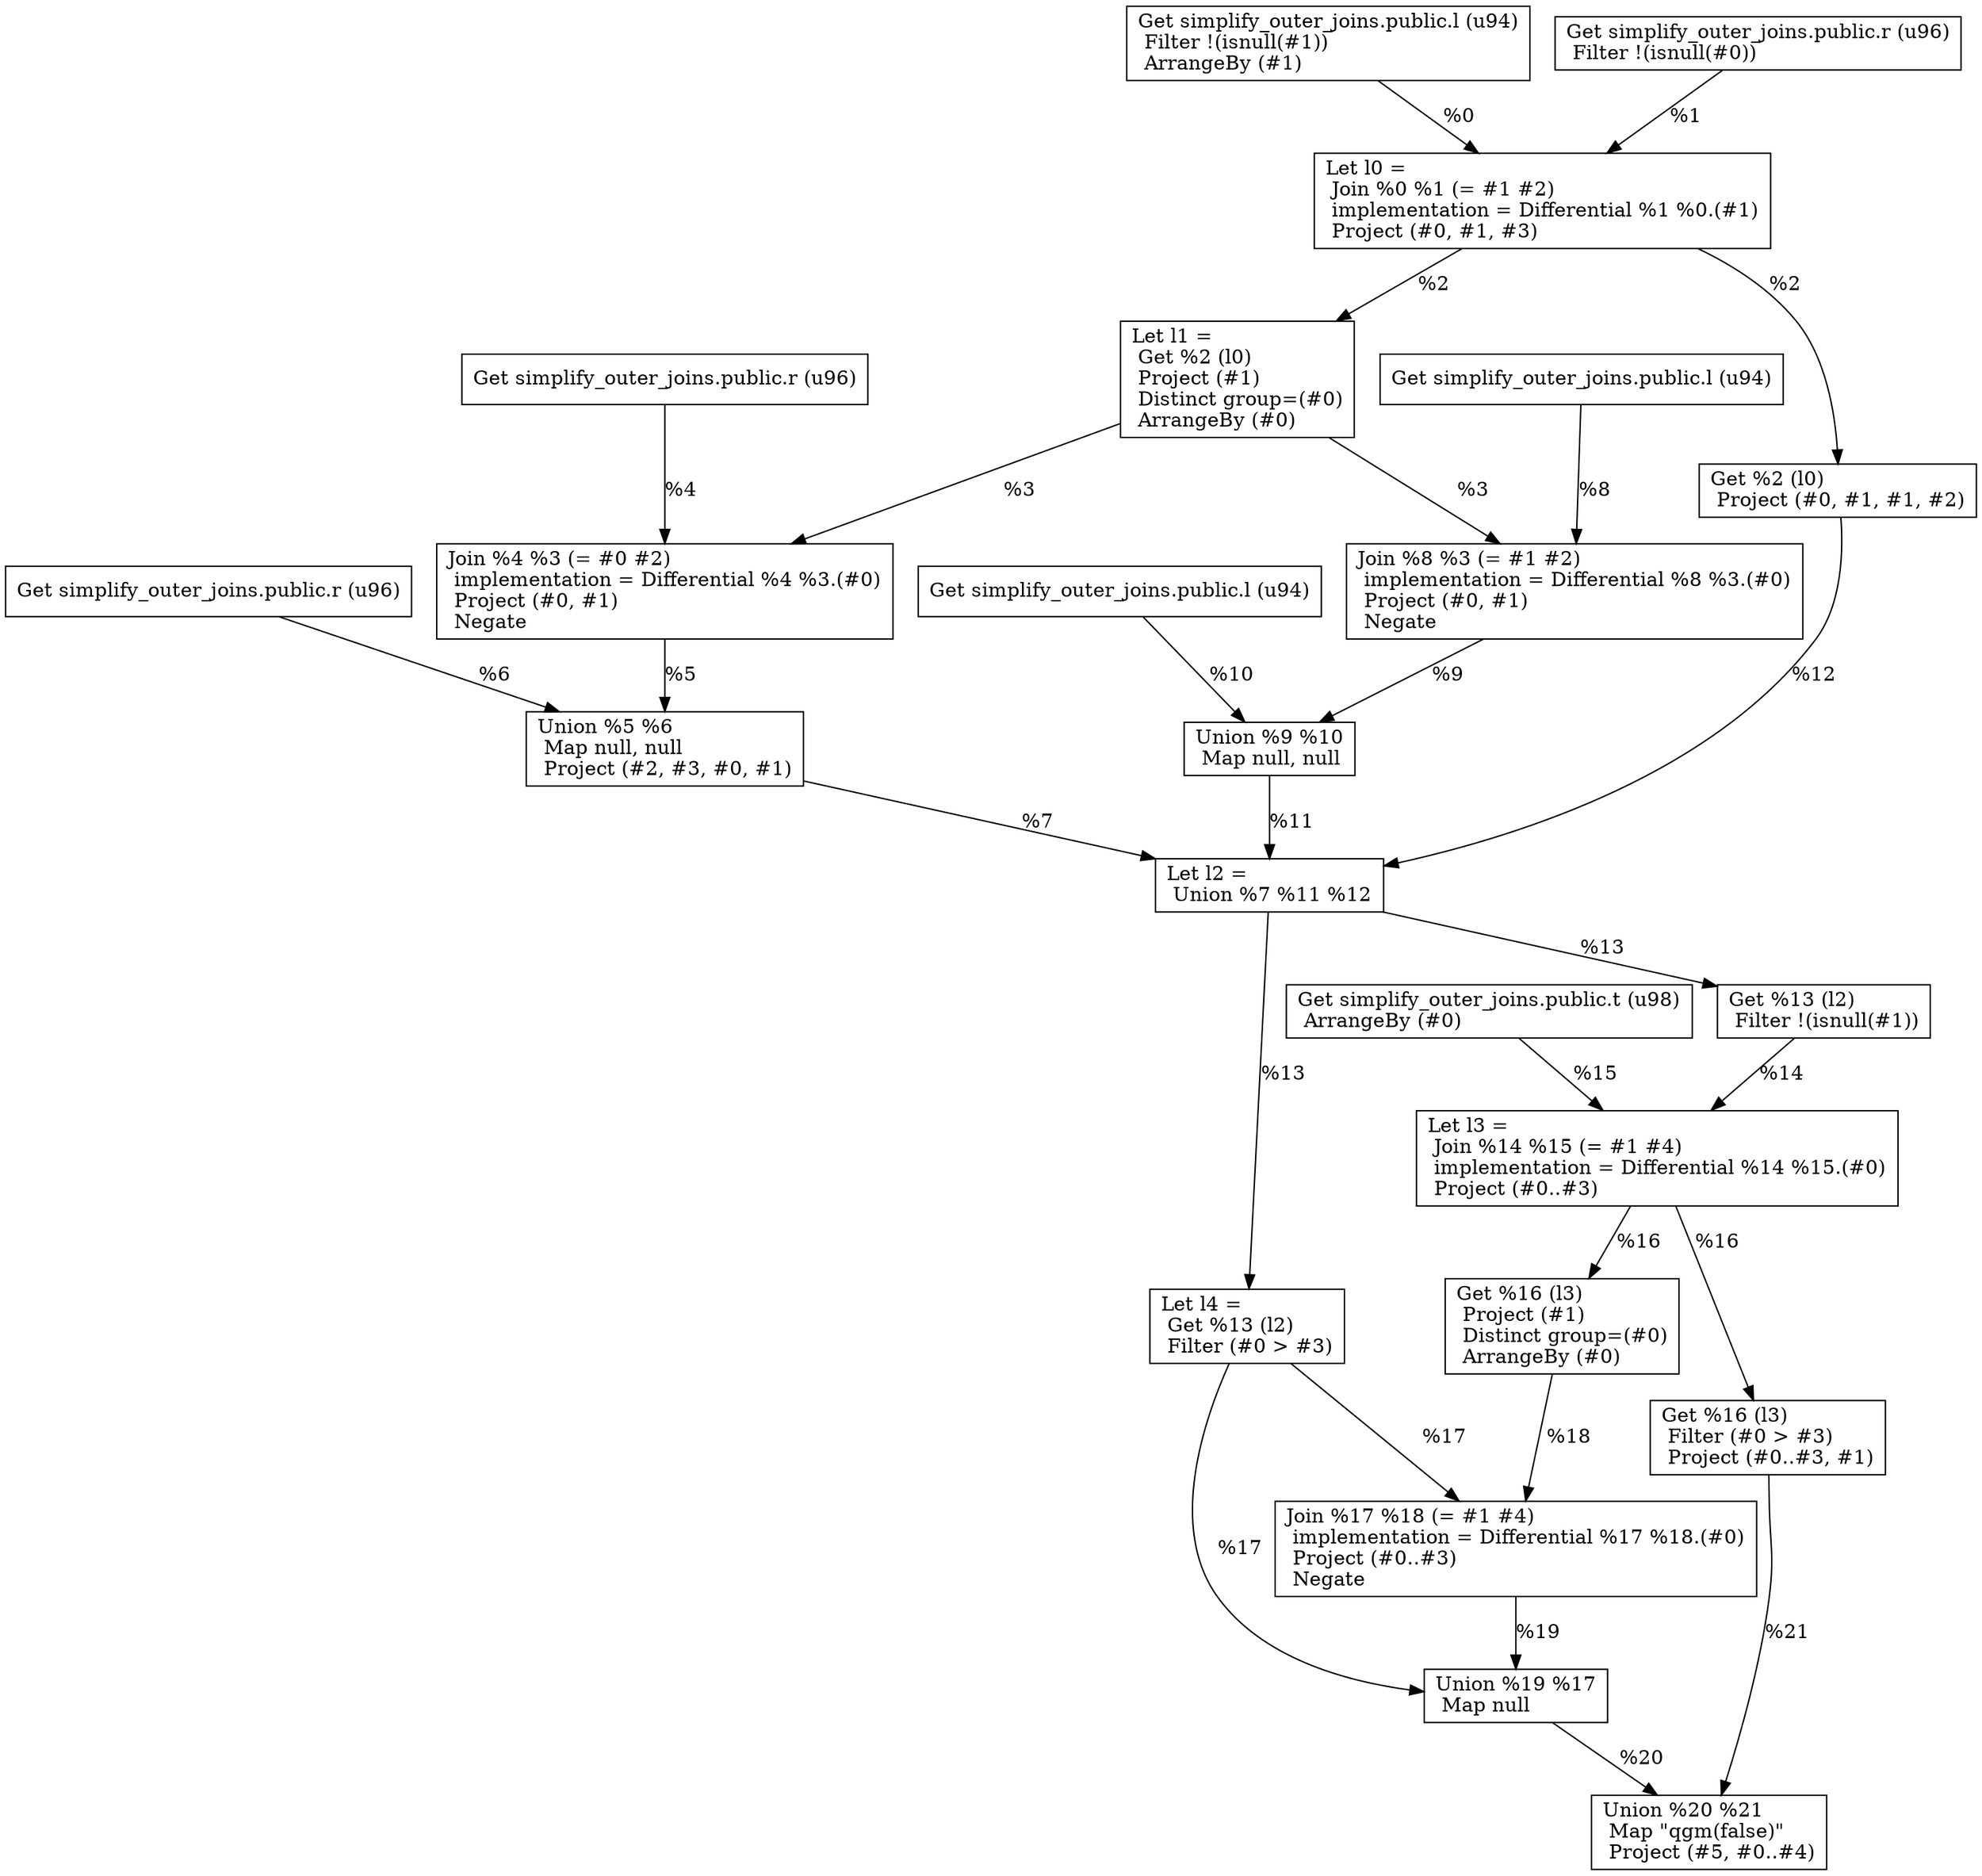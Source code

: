 digraph G {
    node0 [shape = record, label=" Get simplify_outer_joins.public.l (u94)\l Filter !(isnull(#1))\l ArrangeBy (#1)\l"]
    node1 [shape = record, label=" Get simplify_outer_joins.public.r (u96)\l Filter !(isnull(#0))\l"]
    node2 [shape = record, label="Let l0 =\l Join %0 %1 (= #1 #2)\l  implementation = Differential %1 %0.(#1)\l Project (#0, #1, #3)\l"]
    node3 [shape = record, label="Let l1 =\l Get %2 (l0)\l Project (#1)\l Distinct group=(#0)\l ArrangeBy (#0)\l"]
    node4 [shape = record, label=" Get simplify_outer_joins.public.r (u96)\l"]
    node5 [shape = record, label=" Join %4 %3 (= #0 #2)\l  implementation = Differential %4 %3.(#0)\l Project (#0, #1)\l Negate\l"]
    node6 [shape = record, label=" Get simplify_outer_joins.public.r (u96)\l"]
    node7 [shape = record, label=" Union %5 %6\l Map null, null\l Project (#2, #3, #0, #1)\l"]
    node8 [shape = record, label=" Get simplify_outer_joins.public.l (u94)\l"]
    node9 [shape = record, label=" Join %8 %3 (= #1 #2)\l  implementation = Differential %8 %3.(#0)\l Project (#0, #1)\l Negate\l"]
    node10 [shape = record, label=" Get simplify_outer_joins.public.l (u94)\l"]
    node11 [shape = record, label=" Union %9 %10\l Map null, null\l"]
    node12 [shape = record, label=" Get %2 (l0)\l Project (#0, #1, #1, #2)\l"]
    node13 [shape = record, label="Let l2 =\l Union %7 %11 %12\l"]
    node14 [shape = record, label=" Get %13 (l2)\l Filter !(isnull(#1))\l"]
    node15 [shape = record, label=" Get simplify_outer_joins.public.t (u98)\l ArrangeBy (#0)\l"]
    node16 [shape = record, label="Let l3 =\l Join %14 %15 (= #1 #4)\l  implementation = Differential %14 %15.(#0)\l Project (#0..#3)\l"]
    node17 [shape = record, label="Let l4 =\l Get %13 (l2)\l Filter (#0 \> #3)\l"]
    node18 [shape = record, label=" Get %16 (l3)\l Project (#1)\l Distinct group=(#0)\l ArrangeBy (#0)\l"]
    node19 [shape = record, label=" Join %17 %18 (= #1 #4)\l  implementation = Differential %17 %18.(#0)\l Project (#0..#3)\l Negate\l"]
    node20 [shape = record, label=" Union %19 %17\l Map null\l"]
    node21 [shape = record, label=" Get %16 (l3)\l Filter (#0 \> #3)\l Project (#0..#3, #1)\l"]
    node22 [shape = record, label=" Union %20 %21\l Map \"qgm(false)\"\l Project (#5, #0..#4)\l"]
    node14 -> node16 [label = "%14\l"]
    node10 -> node11 [label = "%10\l"]
    node21 -> node22 [label = "%21\l"]
    node0 -> node2 [label = "%0\l"]
    node16 -> node21 [label = "%16\l"]
    node19 -> node20 [label = "%19\l"]
    node11 -> node13 [label = "%11\l"]
    node17 -> node20 [label = "%17\l"]
    node3 -> node5 [label = "%3\l"]
    node13 -> node14 [label = "%13\l"]
    node3 -> node9 [label = "%3\l"]
    node16 -> node18 [label = "%16\l"]
    node13 -> node17 [label = "%13\l"]
    node7 -> node13 [label = "%7\l"]
    node2 -> node3 [label = "%2\l"]
    node6 -> node7 [label = "%6\l"]
    node2 -> node12 [label = "%2\l"]
    node8 -> node9 [label = "%8\l"]
    node12 -> node13 [label = "%12\l"]
    node4 -> node5 [label = "%4\l"]
    node18 -> node19 [label = "%18\l"]
    node20 -> node22 [label = "%20\l"]
    node17 -> node19 [label = "%17\l"]
    node15 -> node16 [label = "%15\l"]
    node5 -> node7 [label = "%5\l"]
    node1 -> node2 [label = "%1\l"]
    node9 -> node11 [label = "%9\l"]
}
